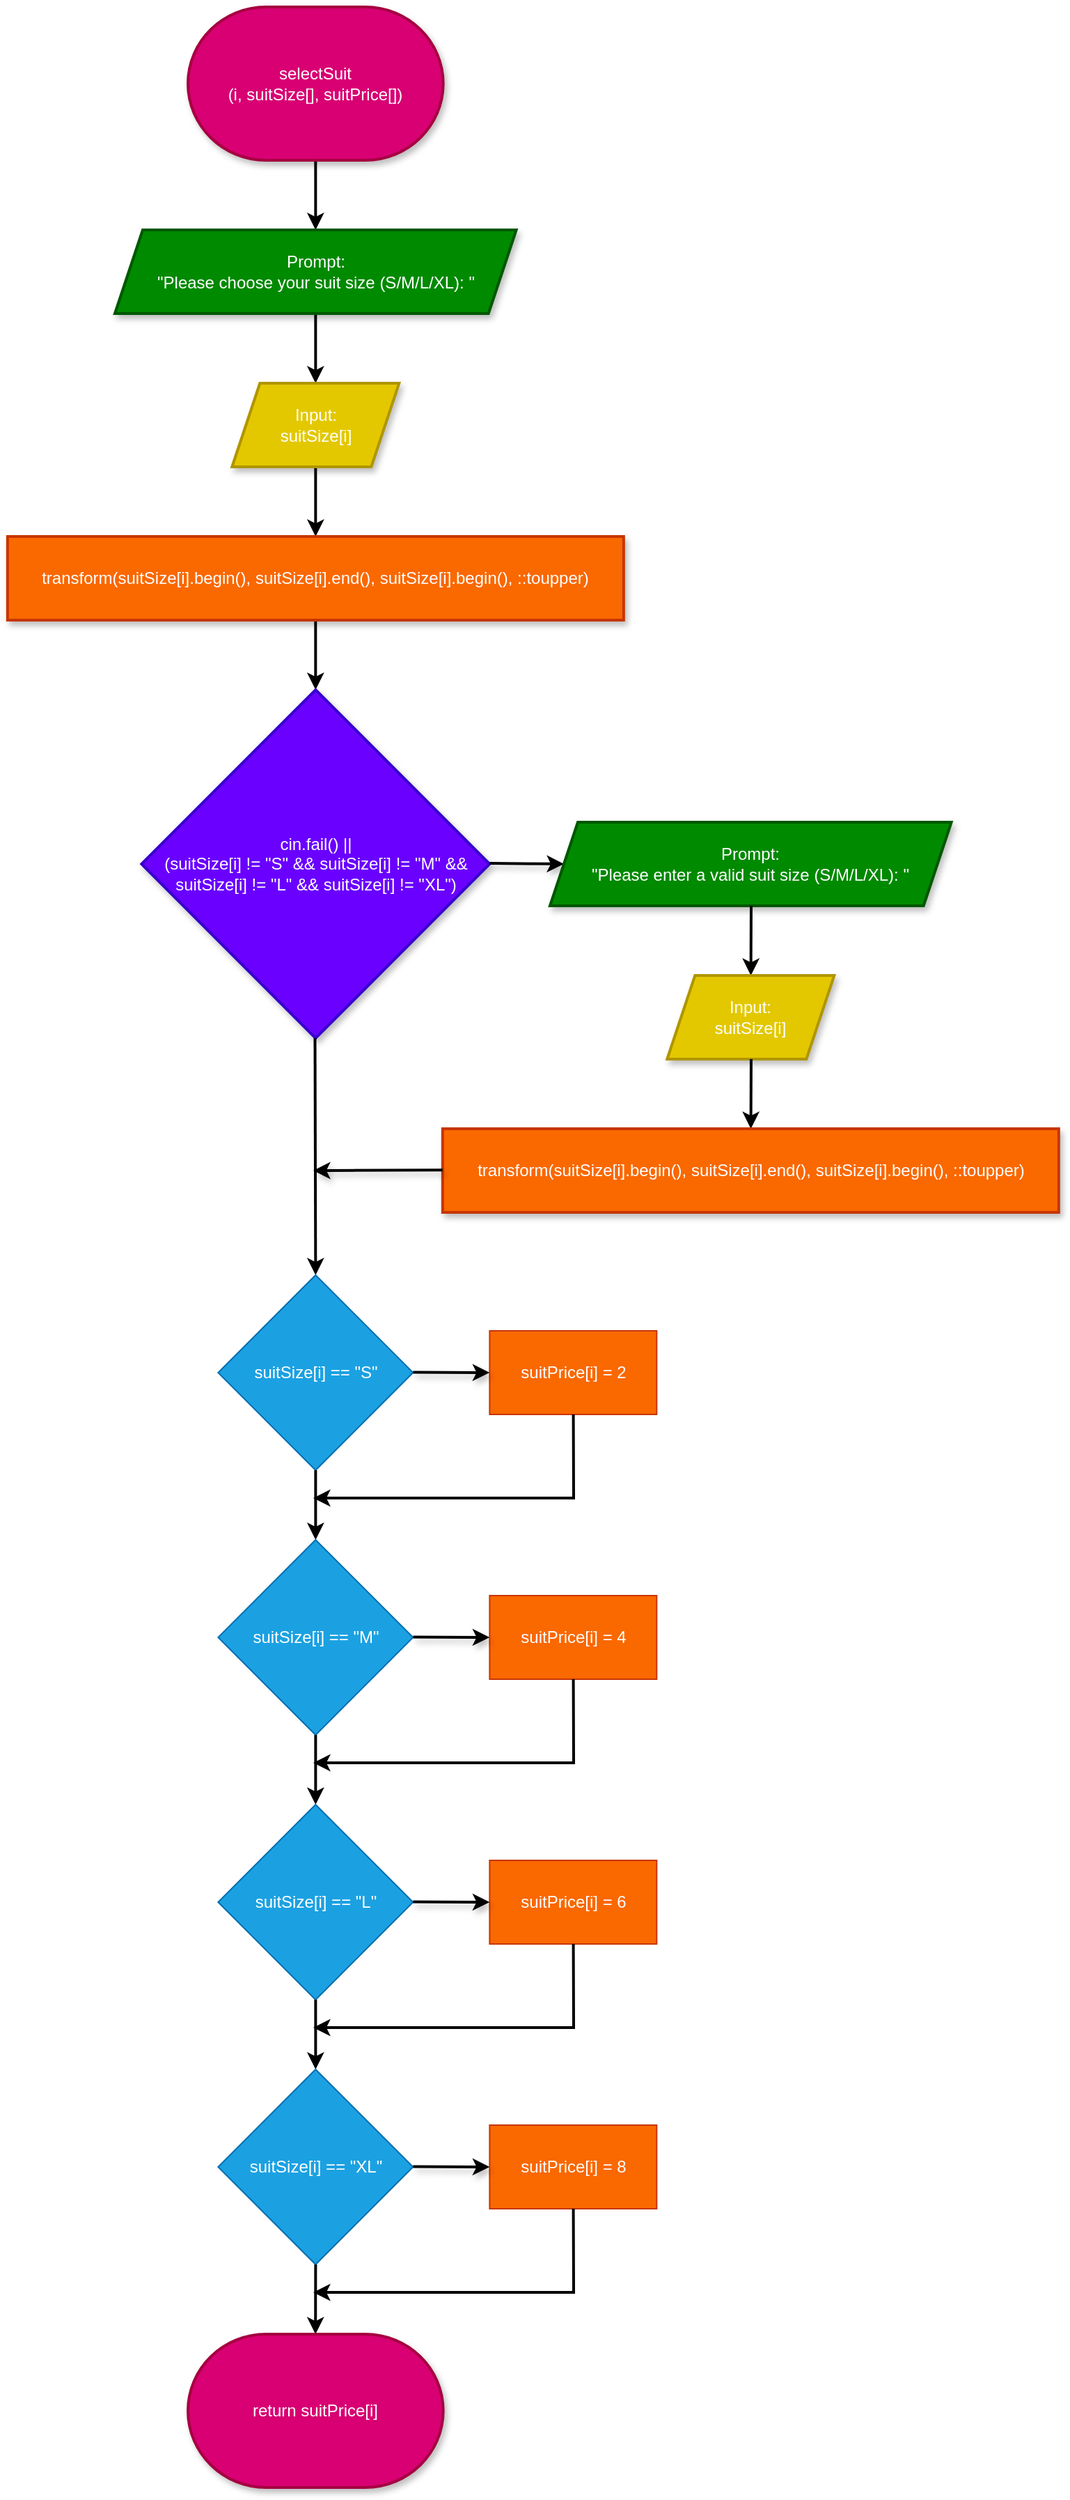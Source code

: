 <mxfile>
    <diagram id="N7BpWPBrls_A_gjUbuym" name="Page-1">
        <mxGraphModel dx="1365" dy="635" grid="1" gridSize="10" guides="1" tooltips="1" connect="1" arrows="1" fold="1" page="1" pageScale="1" pageWidth="827" pageHeight="1169" math="0" shadow="0">
            <root>
                <mxCell id="0"/>
                <mxCell id="1" parent="0"/>
                <mxCell id="40" value="" style="edgeStyle=none;html=1;strokeWidth=2;" edge="1" parent="1" source="41" target="43">
                    <mxGeometry relative="1" as="geometry"/>
                </mxCell>
                <mxCell id="41" value="selectSuit&lt;br&gt;(i, suitSize[], suitPrice[])" style="strokeWidth=2;html=1;shape=mxgraph.flowchart.terminator;whiteSpace=wrap;fillColor=#d80073;strokeColor=#A50040;shadow=1;fontColor=#ffffff;" vertex="1" parent="1">
                    <mxGeometry x="90" y="60" width="183.33" height="110" as="geometry"/>
                </mxCell>
                <mxCell id="42" value="" style="edgeStyle=none;html=1;strokeWidth=2;" edge="1" parent="1" source="43" target="45">
                    <mxGeometry relative="1" as="geometry"/>
                </mxCell>
                <mxCell id="43" value="&lt;span style=&quot;color: rgb(255, 255, 255);&quot;&gt;Prompt:&lt;/span&gt;&lt;br&gt;&lt;span style=&quot;color: rgb(255, 255, 255);&quot;&gt;&quot;Please choose your suit size (S/M/L/XL): &quot;&lt;/span&gt;" style="shape=parallelogram;perimeter=parallelogramPerimeter;whiteSpace=wrap;html=1;fixedSize=1;fillColor=#008a00;strokeColor=#005700;fontColor=#ffffff;strokeWidth=2;shadow=1;" vertex="1" parent="1">
                    <mxGeometry x="37.5" y="220" width="288.33" height="60" as="geometry"/>
                </mxCell>
                <mxCell id="44" value="" style="edgeStyle=none;html=1;strokeWidth=2;" edge="1" parent="1" source="45" target="47">
                    <mxGeometry relative="1" as="geometry"/>
                </mxCell>
                <mxCell id="45" value="Input:&lt;br&gt;suitSize[i]" style="shape=parallelogram;perimeter=parallelogramPerimeter;whiteSpace=wrap;html=1;fixedSize=1;fillColor=#e3c800;strokeColor=#B09500;fontColor=#FFFFFF;strokeWidth=2;shadow=1;labelBackgroundColor=none;labelBorderColor=none;textShadow=0;" vertex="1" parent="1">
                    <mxGeometry x="121.665" y="330" width="120" height="60" as="geometry"/>
                </mxCell>
                <mxCell id="46" value="" style="edgeStyle=none;html=1;strokeWidth=2;" edge="1" parent="1" source="47" target="48">
                    <mxGeometry relative="1" as="geometry"/>
                </mxCell>
                <mxCell id="47" value="&lt;div style=&quot;text-align: start;&quot;&gt;&lt;font style=&quot;color: rgb(255, 255, 255);&quot;&gt;&lt;font style=&quot;&quot; face=&quot;monospace&quot;&gt;&lt;span style=&quot;font-size: 0px; white-space-collapse: collapse;&quot;&gt;&lt;span style=&quot;white-space: pre;&quot;&gt;&#x9;&lt;/span&gt;std::transform(suitSize[i].begin(), suitSize[i].end(), suitSize[i].begin(), ::toupper)&lt;/span&gt;&lt;/font&gt;transform(suitSize[i].begin(), suitSize[i].end(), suitSize[i].begin(), ::toupper)&lt;/font&gt;&lt;/div&gt;" style="whiteSpace=wrap;html=1;fillColor=#fa6800;strokeColor=#C73500;fontColor=#000000;strokeWidth=2;shadow=1;labelBackgroundColor=none;labelBorderColor=none;" vertex="1" parent="1">
                    <mxGeometry x="-39.58" y="440" width="442.5" height="60" as="geometry"/>
                </mxCell>
                <mxCell id="48" value="&lt;span style=&quot;color: rgb(255, 255, 255);&quot;&gt;cin.fail() ||&lt;/span&gt;&lt;br&gt;&lt;span style=&quot;color: rgb(255, 255, 255);&quot;&gt;(suitSize[i] != &quot;S&quot; &amp;amp;&amp;amp; suitSize[i] != &quot;M&quot; &amp;amp;&amp;amp; suitSize[i] != &quot;L&quot; &amp;amp;&amp;amp; suitSize[i] != &quot;XL&quot;)&lt;/span&gt;" style="rhombus;whiteSpace=wrap;html=1;fillColor=#6a00ff;strokeColor=#3700CC;fontColor=#ffffff;strokeWidth=2;shadow=1;labelBackgroundColor=none;labelBorderColor=none;" vertex="1" parent="1">
                    <mxGeometry x="56.66" y="550" width="250" height="250" as="geometry"/>
                </mxCell>
                <mxCell id="49" value="" style="edgeStyle=none;html=1;strokeWidth=2;shadow=1;entryX=0;entryY=0.5;entryDx=0;entryDy=0;" edge="1" parent="1" target="50">
                    <mxGeometry relative="1" as="geometry">
                        <mxPoint x="306.66" y="674.5" as="sourcePoint"/>
                        <mxPoint x="356.66" y="674.5" as="targetPoint"/>
                    </mxGeometry>
                </mxCell>
                <mxCell id="50" value="&lt;span style=&quot;color: rgb(255, 255, 255);&quot;&gt;Prompt:&lt;/span&gt;&lt;br&gt;&lt;span style=&quot;color: rgb(255, 255, 255);&quot;&gt;&quot;Please enter a valid suit size (S/M/L/XL): &quot;&lt;/span&gt;" style="shape=parallelogram;perimeter=parallelogramPerimeter;whiteSpace=wrap;html=1;fixedSize=1;fillColor=#008a00;strokeColor=#005700;fontColor=#ffffff;strokeWidth=2;shadow=1;" vertex="1" parent="1">
                    <mxGeometry x="350" y="645" width="288.33" height="60" as="geometry"/>
                </mxCell>
                <mxCell id="51" value="" style="edgeStyle=none;html=1;strokeWidth=2;" edge="1" parent="1" target="52">
                    <mxGeometry relative="1" as="geometry">
                        <mxPoint x="494.5" y="705" as="sourcePoint"/>
                    </mxGeometry>
                </mxCell>
                <mxCell id="52" value="Input:&lt;br&gt;suitSize[i]" style="shape=parallelogram;perimeter=parallelogramPerimeter;whiteSpace=wrap;html=1;fixedSize=1;fillColor=#e3c800;strokeColor=#B09500;fontColor=#FFFFFF;strokeWidth=2;shadow=1;labelBackgroundColor=none;labelBorderColor=none;textShadow=0;" vertex="1" parent="1">
                    <mxGeometry x="434.165" y="755" width="120" height="60" as="geometry"/>
                </mxCell>
                <mxCell id="53" value="" style="edgeStyle=none;html=1;strokeWidth=2;" edge="1" parent="1" target="54">
                    <mxGeometry relative="1" as="geometry">
                        <mxPoint x="494.49" y="815" as="sourcePoint"/>
                    </mxGeometry>
                </mxCell>
                <mxCell id="54" value="&lt;div style=&quot;text-align: start;&quot;&gt;&lt;font style=&quot;color: rgb(255, 255, 255);&quot;&gt;&lt;font style=&quot;&quot; face=&quot;monospace&quot;&gt;&lt;span style=&quot;font-size: 0px; white-space-collapse: collapse;&quot;&gt;&lt;span style=&quot;white-space: pre;&quot;&gt;&#x9;&lt;/span&gt;std::transform(suitSize[i].begin(), suitSize[i].end(), suitSize[i].begin(), ::toupper)&lt;/span&gt;&lt;/font&gt;transform(suitSize[i].begin(), suitSize[i].end(), suitSize[i].begin(), ::toupper)&lt;/font&gt;&lt;/div&gt;" style="whiteSpace=wrap;html=1;fillColor=#fa6800;strokeColor=#C73500;fontColor=#000000;strokeWidth=2;shadow=1;labelBackgroundColor=none;labelBorderColor=none;" vertex="1" parent="1">
                    <mxGeometry x="272.91" y="865" width="442.5" height="60" as="geometry"/>
                </mxCell>
                <mxCell id="55" value="" style="edgeStyle=none;html=1;strokeWidth=2;entryX=0.5;entryY=0;entryDx=0;entryDy=0;" edge="1" parent="1" target="56">
                    <mxGeometry relative="1" as="geometry">
                        <mxPoint x="181.25" y="800" as="sourcePoint"/>
                        <mxPoint x="181.25" y="850" as="targetPoint"/>
                    </mxGeometry>
                </mxCell>
                <mxCell id="56" value="suitSize[i] == &quot;S&quot;" style="rhombus;whiteSpace=wrap;html=1;fillColor=#1ba1e2;fontColor=#ffffff;strokeColor=#006EAF;" vertex="1" parent="1">
                    <mxGeometry x="111.68" y="970" width="140" height="140" as="geometry"/>
                </mxCell>
                <mxCell id="57" value="" style="edgeStyle=none;html=1;strokeWidth=2;shadow=1;" edge="1" parent="1">
                    <mxGeometry relative="1" as="geometry">
                        <mxPoint x="272.91" y="894.67" as="sourcePoint"/>
                        <mxPoint x="180" y="895" as="targetPoint"/>
                    </mxGeometry>
                </mxCell>
                <mxCell id="58" value="suitPrice[i] = 2" style="whiteSpace=wrap;html=1;fillColor=#fa6800;strokeColor=#C73500;fontColor=#FFFFFF;" vertex="1" parent="1">
                    <mxGeometry x="306.67" y="1010" width="120" height="60" as="geometry"/>
                </mxCell>
                <mxCell id="59" value="" style="edgeStyle=none;html=1;strokeWidth=2;shadow=1;entryX=0;entryY=0.5;entryDx=0;entryDy=0;" edge="1" parent="1" target="58">
                    <mxGeometry relative="1" as="geometry">
                        <mxPoint x="251.68" y="1039.75" as="sourcePoint"/>
                        <mxPoint x="305.02" y="1040.25" as="targetPoint"/>
                    </mxGeometry>
                </mxCell>
                <mxCell id="60" value="" style="edgeStyle=none;html=1;strokeWidth=2;exitX=0.5;exitY=1;exitDx=0;exitDy=0;entryX=0.5;entryY=0;entryDx=0;entryDy=0;" edge="1" parent="1" source="56" target="62">
                    <mxGeometry relative="1" as="geometry">
                        <mxPoint x="181.59" y="1110" as="sourcePoint"/>
                        <mxPoint x="181.59" y="1160" as="targetPoint"/>
                    </mxGeometry>
                </mxCell>
                <mxCell id="61" value="" style="edgeStyle=none;html=1;strokeWidth=2;exitX=0.5;exitY=1;exitDx=0;exitDy=0;rounded=0;curved=0;" edge="1" parent="1">
                    <mxGeometry relative="1" as="geometry">
                        <mxPoint x="366.8" y="1070" as="sourcePoint"/>
                        <mxPoint x="180.01" y="1130" as="targetPoint"/>
                        <Array as="points">
                            <mxPoint x="367.01" y="1130"/>
                        </Array>
                    </mxGeometry>
                </mxCell>
                <mxCell id="62" value="suitSize[i] == &quot;M&quot;" style="rhombus;whiteSpace=wrap;html=1;fillColor=#1ba1e2;fontColor=#ffffff;strokeColor=#006EAF;" vertex="1" parent="1">
                    <mxGeometry x="111.68" y="1160" width="140" height="140" as="geometry"/>
                </mxCell>
                <mxCell id="63" value="suitPrice[i] = 4" style="whiteSpace=wrap;html=1;fillColor=#fa6800;strokeColor=#C73500;fontColor=#FFFFFF;" vertex="1" parent="1">
                    <mxGeometry x="306.67" y="1200" width="120" height="60" as="geometry"/>
                </mxCell>
                <mxCell id="64" value="" style="edgeStyle=none;html=1;strokeWidth=2;shadow=1;entryX=0;entryY=0.5;entryDx=0;entryDy=0;" edge="1" parent="1" target="63">
                    <mxGeometry relative="1" as="geometry">
                        <mxPoint x="251.68" y="1229.75" as="sourcePoint"/>
                        <mxPoint x="305.02" y="1230.25" as="targetPoint"/>
                    </mxGeometry>
                </mxCell>
                <mxCell id="65" value="" style="edgeStyle=none;html=1;strokeWidth=2;exitX=0.5;exitY=1;exitDx=0;exitDy=0;entryX=0.5;entryY=0;entryDx=0;entryDy=0;" edge="1" parent="1" source="62" target="67">
                    <mxGeometry relative="1" as="geometry">
                        <mxPoint x="181.59" y="1300" as="sourcePoint"/>
                        <mxPoint x="181.59" y="1350" as="targetPoint"/>
                    </mxGeometry>
                </mxCell>
                <mxCell id="66" value="" style="edgeStyle=none;html=1;strokeWidth=2;exitX=0.5;exitY=1;exitDx=0;exitDy=0;rounded=0;curved=0;" edge="1" parent="1">
                    <mxGeometry relative="1" as="geometry">
                        <mxPoint x="366.8" y="1260" as="sourcePoint"/>
                        <mxPoint x="180.01" y="1320" as="targetPoint"/>
                        <Array as="points">
                            <mxPoint x="367.01" y="1320"/>
                        </Array>
                    </mxGeometry>
                </mxCell>
                <mxCell id="67" value="suitSize[i] == &quot;L&quot;" style="rhombus;whiteSpace=wrap;html=1;fillColor=#1ba1e2;fontColor=#ffffff;strokeColor=#006EAF;" vertex="1" parent="1">
                    <mxGeometry x="111.68" y="1350" width="140" height="140" as="geometry"/>
                </mxCell>
                <mxCell id="68" value="suitPrice[i] = 6" style="whiteSpace=wrap;html=1;fillColor=#fa6800;strokeColor=#C73500;fontColor=#FFFFFF;" vertex="1" parent="1">
                    <mxGeometry x="306.67" y="1390" width="120" height="60" as="geometry"/>
                </mxCell>
                <mxCell id="69" value="" style="edgeStyle=none;html=1;strokeWidth=2;shadow=1;entryX=0;entryY=0.5;entryDx=0;entryDy=0;" edge="1" parent="1" target="68">
                    <mxGeometry relative="1" as="geometry">
                        <mxPoint x="251.68" y="1419.75" as="sourcePoint"/>
                        <mxPoint x="305.02" y="1420.25" as="targetPoint"/>
                    </mxGeometry>
                </mxCell>
                <mxCell id="70" value="" style="edgeStyle=none;html=1;strokeWidth=2;exitX=0.5;exitY=1;exitDx=0;exitDy=0;entryX=0.5;entryY=0;entryDx=0;entryDy=0;" edge="1" parent="1" source="67" target="72">
                    <mxGeometry relative="1" as="geometry">
                        <mxPoint x="181.59" y="1490" as="sourcePoint"/>
                        <mxPoint x="181.59" y="1540" as="targetPoint"/>
                    </mxGeometry>
                </mxCell>
                <mxCell id="71" value="" style="edgeStyle=none;html=1;strokeWidth=2;exitX=0.5;exitY=1;exitDx=0;exitDy=0;rounded=0;curved=0;" edge="1" parent="1">
                    <mxGeometry relative="1" as="geometry">
                        <mxPoint x="366.8" y="1450" as="sourcePoint"/>
                        <mxPoint x="180.01" y="1510" as="targetPoint"/>
                        <Array as="points">
                            <mxPoint x="367.01" y="1510"/>
                        </Array>
                    </mxGeometry>
                </mxCell>
                <mxCell id="72" value="suitSize[i] == &quot;XL&quot;" style="rhombus;whiteSpace=wrap;html=1;fillColor=#1ba1e2;fontColor=#ffffff;strokeColor=#006EAF;" vertex="1" parent="1">
                    <mxGeometry x="111.68" y="1540" width="140" height="140" as="geometry"/>
                </mxCell>
                <mxCell id="73" value="suitPrice[i] = 8" style="whiteSpace=wrap;html=1;fillColor=#fa6800;strokeColor=#C73500;fontColor=#FFFFFF;" vertex="1" parent="1">
                    <mxGeometry x="306.67" y="1580" width="120" height="60" as="geometry"/>
                </mxCell>
                <mxCell id="74" value="" style="edgeStyle=none;html=1;strokeWidth=2;shadow=1;entryX=0;entryY=0.5;entryDx=0;entryDy=0;" edge="1" parent="1" target="73">
                    <mxGeometry relative="1" as="geometry">
                        <mxPoint x="251.68" y="1609.75" as="sourcePoint"/>
                        <mxPoint x="305.02" y="1610.25" as="targetPoint"/>
                    </mxGeometry>
                </mxCell>
                <mxCell id="75" value="" style="edgeStyle=none;html=1;strokeWidth=2;exitX=0.5;exitY=1;exitDx=0;exitDy=0;" edge="1" parent="1" source="72">
                    <mxGeometry relative="1" as="geometry">
                        <mxPoint x="181.59" y="1680" as="sourcePoint"/>
                        <mxPoint x="181.59" y="1730" as="targetPoint"/>
                    </mxGeometry>
                </mxCell>
                <mxCell id="76" value="" style="edgeStyle=none;html=1;strokeWidth=2;exitX=0.5;exitY=1;exitDx=0;exitDy=0;rounded=0;curved=0;" edge="1" parent="1">
                    <mxGeometry relative="1" as="geometry">
                        <mxPoint x="366.8" y="1640" as="sourcePoint"/>
                        <mxPoint x="180.01" y="1700" as="targetPoint"/>
                        <Array as="points">
                            <mxPoint x="367.01" y="1700"/>
                        </Array>
                    </mxGeometry>
                </mxCell>
                <mxCell id="77" value="return suitPrice[i]" style="strokeWidth=2;html=1;shape=mxgraph.flowchart.terminator;whiteSpace=wrap;fillColor=#d80073;strokeColor=#A50040;shadow=1;fontColor=#ffffff;" vertex="1" parent="1">
                    <mxGeometry x="90" y="1730" width="183.33" height="110" as="geometry"/>
                </mxCell>
            </root>
        </mxGraphModel>
    </diagram>
</mxfile>